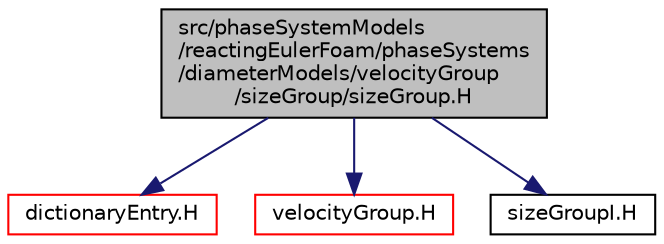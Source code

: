 digraph "src/phaseSystemModels/reactingEulerFoam/phaseSystems/diameterModels/velocityGroup/sizeGroup/sizeGroup.H"
{
  bgcolor="transparent";
  edge [fontname="Helvetica",fontsize="10",labelfontname="Helvetica",labelfontsize="10"];
  node [fontname="Helvetica",fontsize="10",shape=record];
  Node1 [label="src/phaseSystemModels\l/reactingEulerFoam/phaseSystems\l/diameterModels/velocityGroup\l/sizeGroup/sizeGroup.H",height=0.2,width=0.4,color="black", fillcolor="grey75", style="filled" fontcolor="black"];
  Node1 -> Node2 [color="midnightblue",fontsize="10",style="solid",fontname="Helvetica"];
  Node2 [label="dictionaryEntry.H",height=0.2,width=0.4,color="red",URL="$dictionaryEntry_8H.html"];
  Node1 -> Node3 [color="midnightblue",fontsize="10",style="solid",fontname="Helvetica"];
  Node3 [label="velocityGroup.H",height=0.2,width=0.4,color="red",URL="$velocityGroup_8H.html"];
  Node1 -> Node4 [color="midnightblue",fontsize="10",style="solid",fontname="Helvetica"];
  Node4 [label="sizeGroupI.H",height=0.2,width=0.4,color="black",URL="$sizeGroupI_8H.html"];
}
